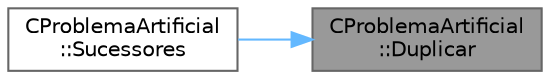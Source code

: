 digraph "CProblemaArtificial::Duplicar"
{
 // LATEX_PDF_SIZE
  bgcolor="transparent";
  edge [fontname=Helvetica,fontsize=10,labelfontname=Helvetica,labelfontsize=10];
  node [fontname=Helvetica,fontsize=10,shape=box,height=0.2,width=0.4];
  rankdir="RL";
  Node1 [id="Node000001",label="CProblemaArtificial\l::Duplicar",height=0.2,width=0.4,color="gray40", fillcolor="grey60", style="filled", fontcolor="black",tooltip="Cria um objecto que é uma cópia deste."];
  Node1 -> Node2 [id="edge1_Node000001_Node000002",dir="back",color="steelblue1",style="solid",tooltip=" "];
  Node2 [id="Node000002",label="CProblemaArtificial\l::Sucessores",height=0.2,width=0.4,color="grey40", fillcolor="white", style="filled",URL="$classCProblemaArtificial.html#a8ecd3995c8ce751d5da10cc20709175c",tooltip="Coloca em sucessores a lista de estados sucessores."];
}
